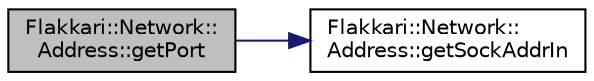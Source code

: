 digraph "Flakkari::Network::Address::getPort"
{
 // LATEX_PDF_SIZE
  edge [fontname="Helvetica",fontsize="10",labelfontname="Helvetica",labelfontsize="10"];
  node [fontname="Helvetica",fontsize="10",shape=record];
  rankdir="LR";
  Node1 [label="Flakkari::Network::\lAddress::getPort",height=0.2,width=0.4,color="black", fillcolor="grey75", style="filled", fontcolor="black",tooltip="Get the Port object."];
  Node1 -> Node2 [color="midnightblue",fontsize="10",style="solid",fontname="Helvetica"];
  Node2 [label="Flakkari::Network::\lAddress::getSockAddrIn",height=0.2,width=0.4,color="black", fillcolor="white", style="filled",URL="$df/d4f/classFlakkari_1_1Network_1_1Address.html#abe81c543bee027406c75f2629e0d1214",tooltip="Get the Sock Addr In object."];
}
